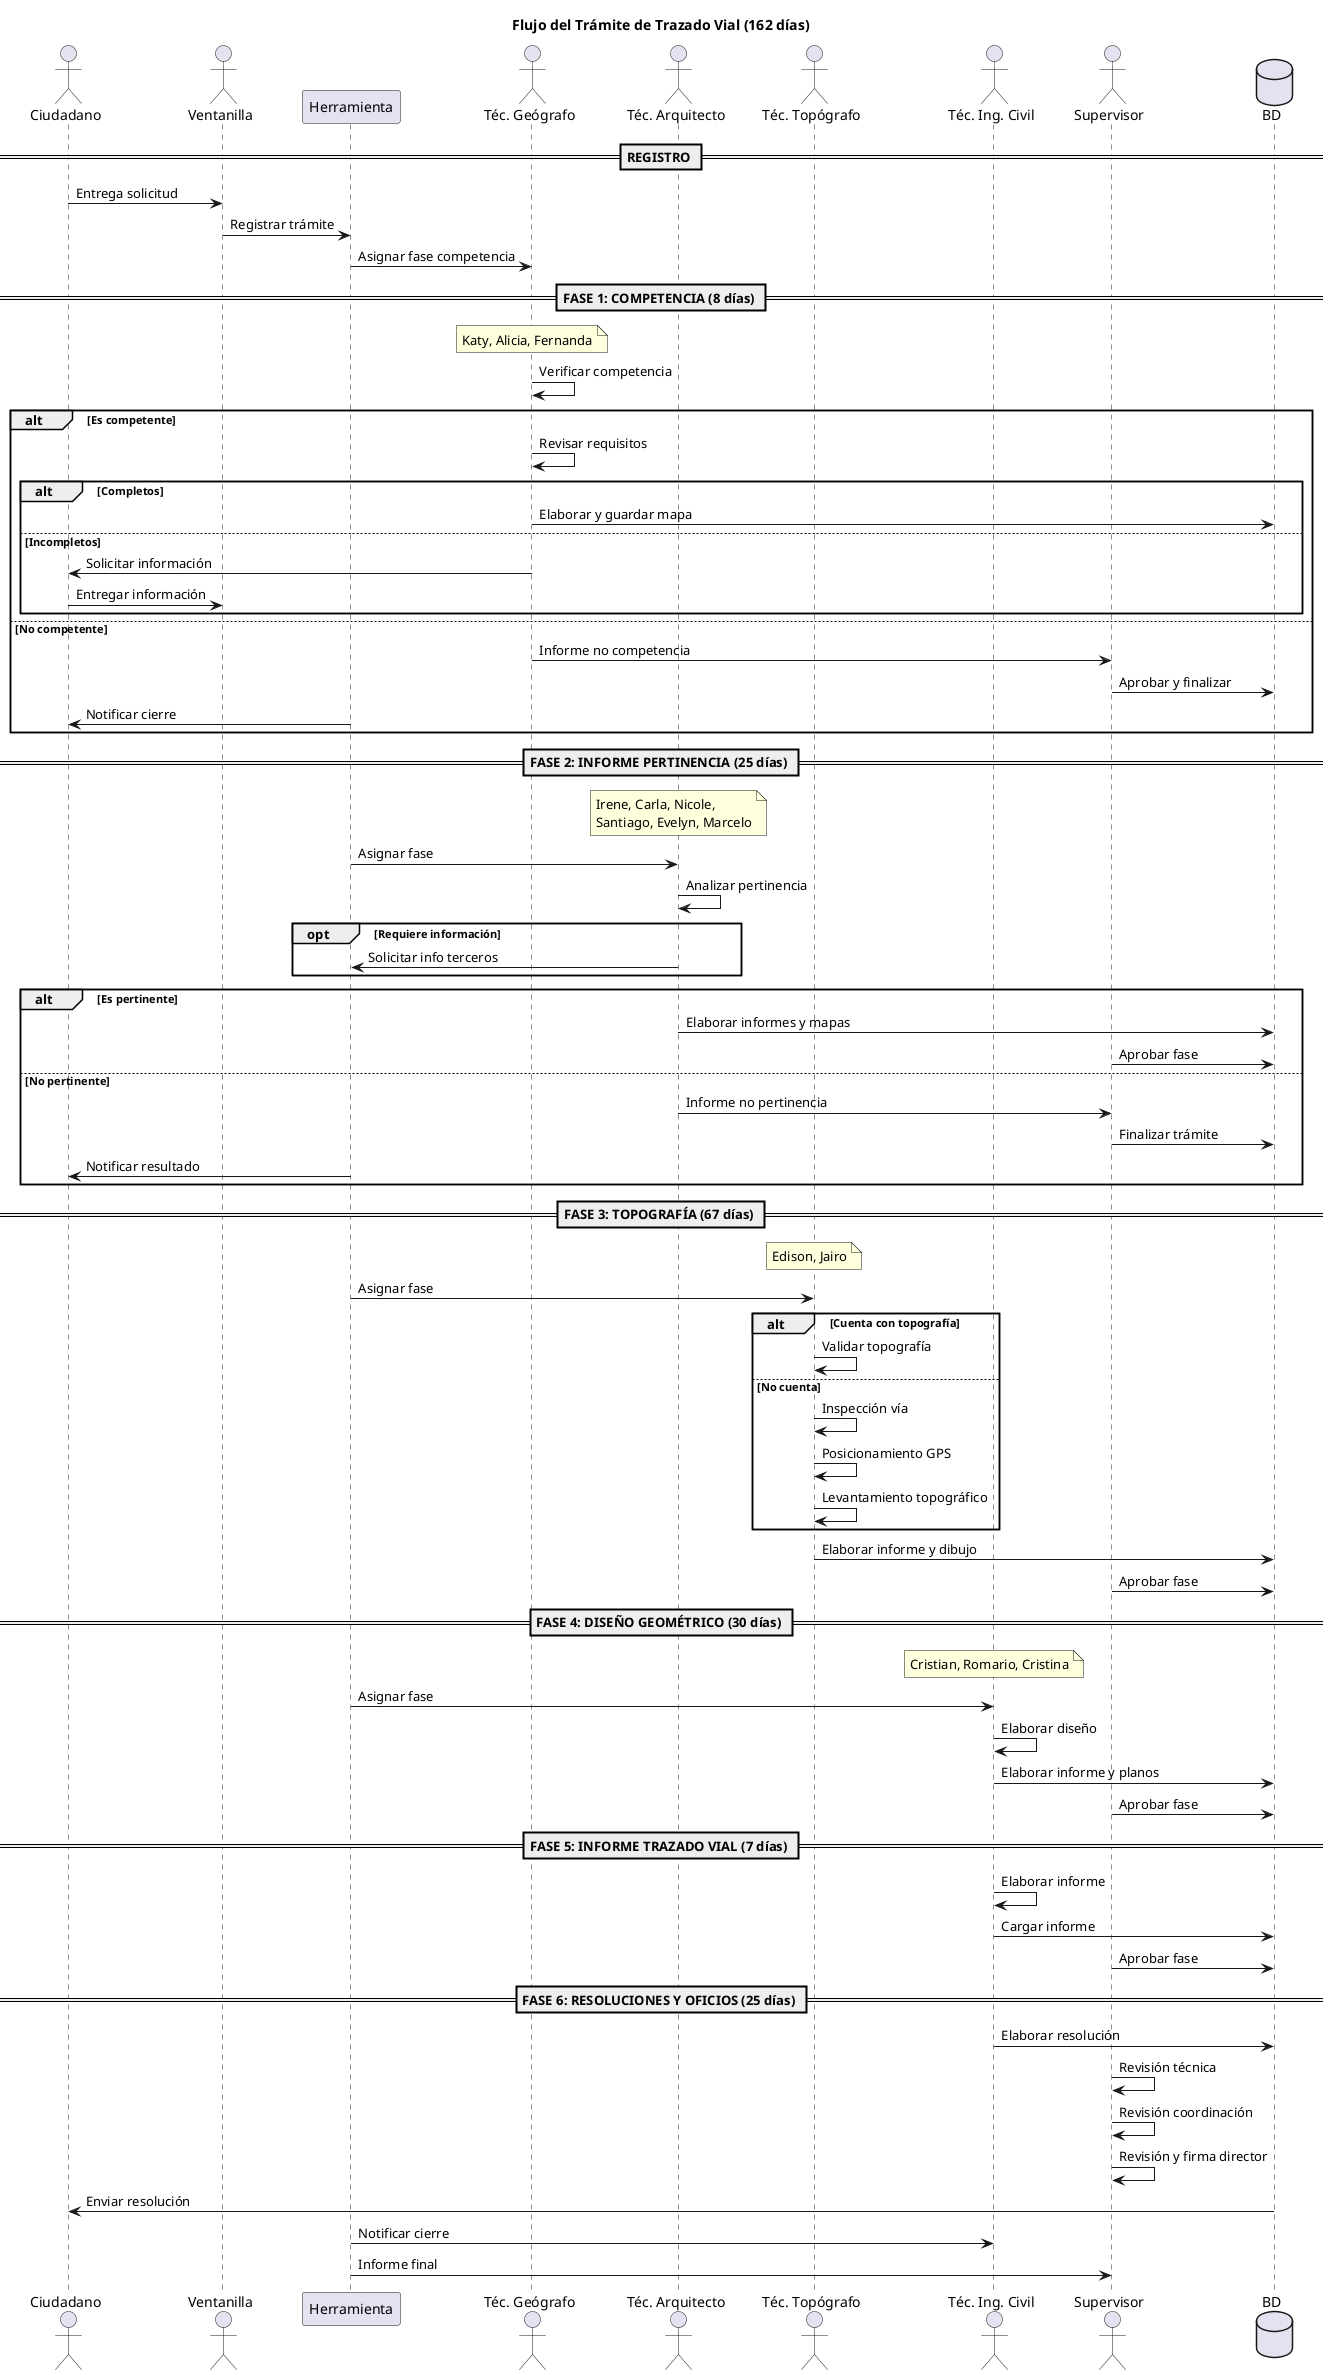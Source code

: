 @startuml
title Flujo del Trámite de Trazado Vial (162 días)

actor "Ciudadano" as Ciudadano
actor "Ventanilla" as Ventanilla
participant "Herramienta" as Herramienta
actor "Téc. Geógrafo" as TecGeo
actor "Téc. Arquitecto" as TecArq
actor "Téc. Topógrafo" as TecTopo
actor "Téc. Ing. Civil" as TecCivil
actor "Supervisor" as Supervisor
database "BD" as BD

== REGISTRO ==
Ciudadano -> Ventanilla : Entrega solicitud
Ventanilla -> Herramienta : Registrar trámite
Herramienta -> TecGeo : Asignar fase competencia

== FASE 1: COMPETENCIA (8 días) ==
note over TecGeo: Katy, Alicia, Fernanda
TecGeo -> TecGeo : Verificar competencia

alt Es competente
  TecGeo -> TecGeo : Revisar requisitos
  alt Completos
    TecGeo -> BD : Elaborar y guardar mapa
  else Incompletos
    TecGeo -> Ciudadano : Solicitar información
    Ciudadano -> Ventanilla : Entregar información
  end
else No competente
  TecGeo -> Supervisor : Informe no competencia
  Supervisor -> BD : Aprobar y finalizar
  Herramienta -> Ciudadano : Notificar cierre
end

== FASE 2: INFORME PERTINENCIA (25 días) ==
note over TecArq: Irene, Carla, Nicole,\nSantiago, Evelyn, Marcelo
Herramienta -> TecArq : Asignar fase

TecArq -> TecArq : Analizar pertinencia

opt Requiere información
  TecArq -> Herramienta : Solicitar info terceros
end

alt Es pertinente
  TecArq -> BD : Elaborar informes y mapas
  Supervisor -> BD : Aprobar fase
else No pertinente
  TecArq -> Supervisor : Informe no pertinencia
  Supervisor -> BD : Finalizar trámite
  Herramienta -> Ciudadano : Notificar resultado
end

== FASE 3: TOPOGRAFÍA (67 días) ==
note over TecTopo: Edison, Jairo
Herramienta -> TecTopo : Asignar fase

alt Cuenta con topografía
  TecTopo -> TecTopo : Validar topografía
else No cuenta
  TecTopo -> TecTopo : Inspección vía
  TecTopo -> TecTopo : Posicionamiento GPS
  TecTopo -> TecTopo : Levantamiento topográfico
end

TecTopo -> BD : Elaborar informe y dibujo
Supervisor -> BD : Aprobar fase

== FASE 4: DISEÑO GEOMÉTRICO (30 días) ==
note over TecCivil: Cristian, Romario, Cristina
Herramienta -> TecCivil : Asignar fase

TecCivil -> TecCivil : Elaborar diseño
TecCivil -> BD : Elaborar informe y planos
Supervisor -> BD : Aprobar fase

== FASE 5: INFORME TRAZADO VIAL (7 días) ==
TecCivil -> TecCivil : Elaborar informe
TecCivil -> BD : Cargar informe
Supervisor -> BD : Aprobar fase

== FASE 6: RESOLUCIONES Y OFICIOS (25 días) ==
TecCivil -> BD : Elaborar resolución
Supervisor -> Supervisor : Revisión técnica
Supervisor -> Supervisor : Revisión coordinación
Supervisor -> Supervisor : Revisión y firma director
BD -> Ciudadano : Enviar resolución
Herramienta -> TecCivil : Notificar cierre
Herramienta -> Supervisor : Informe final

@enduml
